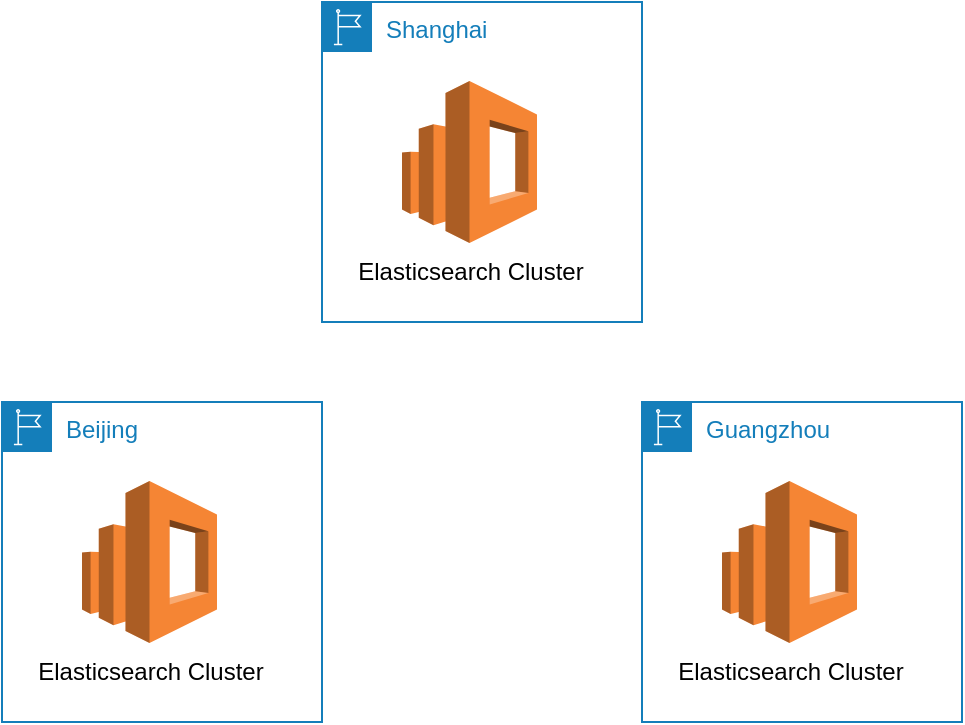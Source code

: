 <mxfile version="13.5.3"><diagram id="75CX4MXrDZhfI0W5nOfu" name="Page-1"><mxGraphModel dx="1422" dy="678" grid="1" gridSize="10" guides="1" tooltips="1" connect="1" arrows="1" fold="1" page="1" pageScale="1" pageWidth="850" pageHeight="1100" math="0" shadow="0"><root><mxCell id="0"/><mxCell id="1" parent="0"/><mxCell id="FvrtZ2QjsGofYE8c0Dd3-3" value="Shanghai" style="points=[[0,0],[0.25,0],[0.5,0],[0.75,0],[1,0],[1,0.25],[1,0.5],[1,0.75],[1,1],[0.75,1],[0.5,1],[0.25,1],[0,1],[0,0.75],[0,0.5],[0,0.25]];outlineConnect=0;gradientColor=none;html=1;whiteSpace=wrap;fontSize=12;fontStyle=0;shape=mxgraph.aws4.group;grIcon=mxgraph.aws4.group_region;strokeColor=#147EBA;fillColor=none;verticalAlign=top;align=left;spacingLeft=30;fontColor=#147EBA;dashed=0;" vertex="1" parent="1"><mxGeometry x="240" y="80" width="160" height="160" as="geometry"/></mxCell><mxCell id="FvrtZ2QjsGofYE8c0Dd3-14" value="Elasticsearch Cluster" style="outlineConnect=0;dashed=0;verticalLabelPosition=bottom;verticalAlign=top;align=center;html=1;shape=mxgraph.aws3.elasticsearch_service;fillColor=#F58534;gradientColor=none;" vertex="1" parent="1"><mxGeometry x="280" y="119.5" width="67.5" height="81" as="geometry"/></mxCell><mxCell id="FvrtZ2QjsGofYE8c0Dd3-15" value="Beijing" style="points=[[0,0],[0.25,0],[0.5,0],[0.75,0],[1,0],[1,0.25],[1,0.5],[1,0.75],[1,1],[0.75,1],[0.5,1],[0.25,1],[0,1],[0,0.75],[0,0.5],[0,0.25]];outlineConnect=0;gradientColor=none;html=1;whiteSpace=wrap;fontSize=12;fontStyle=0;shape=mxgraph.aws4.group;grIcon=mxgraph.aws4.group_region;strokeColor=#147EBA;fillColor=none;verticalAlign=top;align=left;spacingLeft=30;fontColor=#147EBA;dashed=0;" vertex="1" parent="1"><mxGeometry x="80" y="280" width="160" height="160" as="geometry"/></mxCell><mxCell id="FvrtZ2QjsGofYE8c0Dd3-16" value="Elasticsearch Cluster" style="outlineConnect=0;dashed=0;verticalLabelPosition=bottom;verticalAlign=top;align=center;html=1;shape=mxgraph.aws3.elasticsearch_service;fillColor=#F58534;gradientColor=none;" vertex="1" parent="1"><mxGeometry x="120" y="319.5" width="67.5" height="81" as="geometry"/></mxCell><mxCell id="FvrtZ2QjsGofYE8c0Dd3-17" value="Guangzhou" style="points=[[0,0],[0.25,0],[0.5,0],[0.75,0],[1,0],[1,0.25],[1,0.5],[1,0.75],[1,1],[0.75,1],[0.5,1],[0.25,1],[0,1],[0,0.75],[0,0.5],[0,0.25]];outlineConnect=0;gradientColor=none;html=1;whiteSpace=wrap;fontSize=12;fontStyle=0;shape=mxgraph.aws4.group;grIcon=mxgraph.aws4.group_region;strokeColor=#147EBA;fillColor=none;verticalAlign=top;align=left;spacingLeft=30;fontColor=#147EBA;dashed=0;" vertex="1" parent="1"><mxGeometry x="400" y="280" width="160" height="160" as="geometry"/></mxCell><mxCell id="FvrtZ2QjsGofYE8c0Dd3-18" value="Elasticsearch Cluster" style="outlineConnect=0;dashed=0;verticalLabelPosition=bottom;verticalAlign=top;align=center;html=1;shape=mxgraph.aws3.elasticsearch_service;fillColor=#F58534;gradientColor=none;" vertex="1" parent="1"><mxGeometry x="440" y="319.5" width="67.5" height="81" as="geometry"/></mxCell></root></mxGraphModel></diagram></mxfile>
